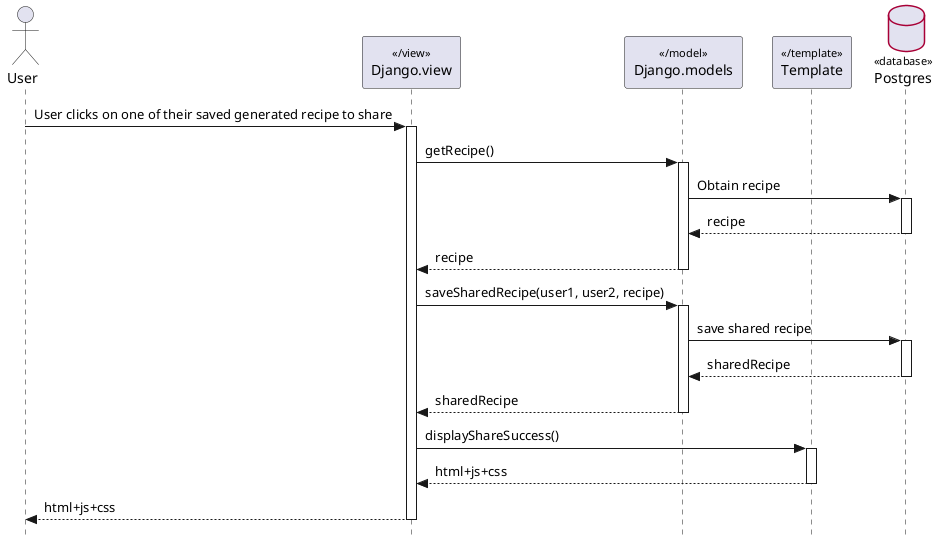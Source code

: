 @startuml shareRecipe

' === Style Tweaks ===

skinparam {
  Style StrictUML
  RoundCorner 5
  ParticipantPadding 10
  Padding 2
  SequenceStereotype {
    Font {
      Size 11
      Style plain
    }
  }
  Database {
	BorderColor #A80036
  }
}


' === Actors / Participants

actor "User" as user
participant "Django.view" as view <</view>>
participant "Django.models" as model <</model>>
participant "Template" as template <</template>>
database "Postgres" as db <<database>>


' === Interactions ===

user -> view++ : User clicks on one of their saved generated recipe to share

view -> model++ : getRecipe()

model -> db++: Obtain recipe

return recipe
return recipe

view -> model++ : saveSharedRecipe(user1, user2, recipe)

model -> db++ : save shared recipe

return sharedRecipe
return sharedRecipe

view -> template++ :displayShareSuccess()
return html+js+css
return html+js+css



@enduml